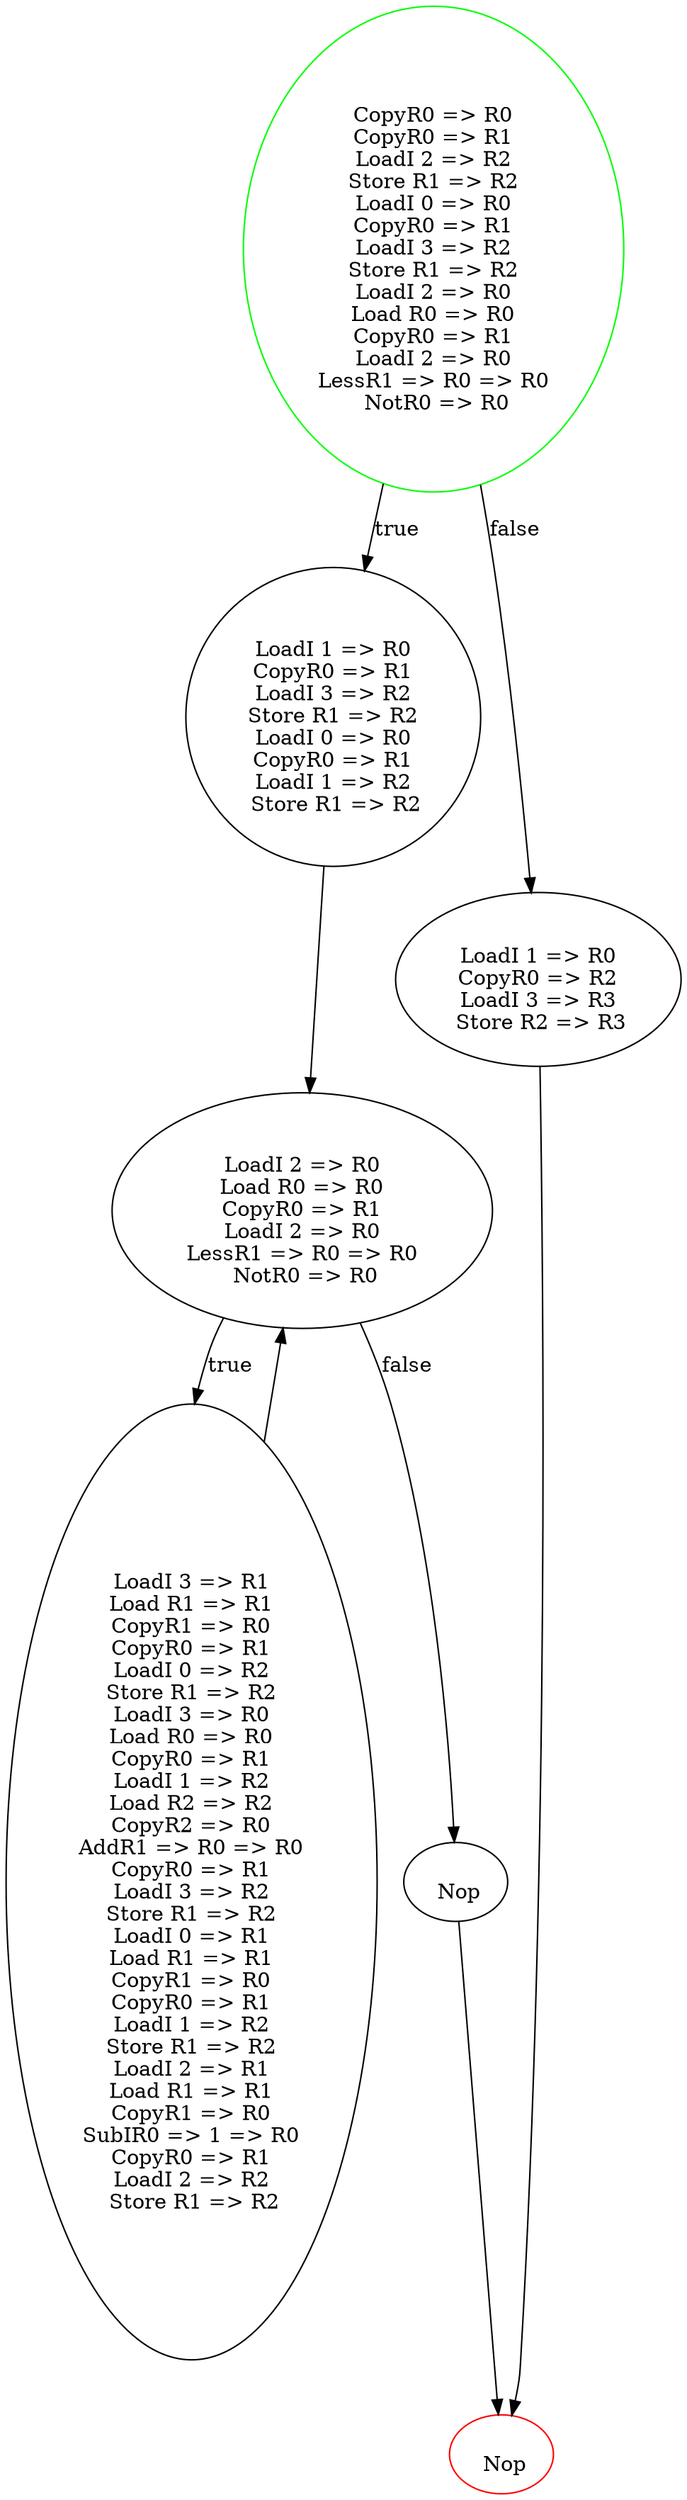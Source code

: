 digraph G {
  // Entry node
  0 [shape=ellipse, color=green];
  // Exit node
  6 [shape=ellipse, color=red];
  0 [label=" \n CopyR0 => R0 \n CopyR0 => R1 \n LoadI 2 => R2 \n Store R1 => R2 \n LoadI 0 => R0 \n CopyR0 => R1 \n LoadI 3 => R2 \n Store R1 => R2 \n LoadI 2 => R0 \n Load R0 => R0 \n CopyR0 => R1 \n LoadI 2 => R0 \n LessR1 => R0 => R0 \n NotR0 => R0"];
  1 [label=" \n LoadI 1 => R0 \n CopyR0 => R1 \n LoadI 3 => R2 \n Store R1 => R2 \n LoadI 0 => R0 \n CopyR0 => R1 \n LoadI 1 => R2 \n Store R1 => R2"];
  2 [label=" \n LoadI 2 => R0 \n Load R0 => R0 \n CopyR0 => R1 \n LoadI 2 => R0 \n LessR1 => R0 => R0 \n NotR0 => R0"];
  3 [label=" \n LoadI 3 => R1 \n Load R1 => R1 \n CopyR1 => R0 \n CopyR0 => R1 \n LoadI 0 => R2 \n Store R1 => R2 \n LoadI 3 => R0 \n Load R0 => R0 \n CopyR0 => R1 \n LoadI 1 => R2 \n Load R2 => R2 \n CopyR2 => R0 \n AddR1 => R0 => R0 \n CopyR0 => R1 \n LoadI 3 => R2 \n Store R1 => R2 \n LoadI 0 => R1 \n Load R1 => R1 \n CopyR1 => R0 \n CopyR0 => R1 \n LoadI 1 => R2 \n Store R1 => R2 \n LoadI 2 => R1 \n Load R1 => R1 \n CopyR1 => R0 \n SubIR0 => 1 => R0 \n CopyR0 => R1 \n LoadI 2 => R2 \n Store R1 => R2"];
  4 [label=" \n Nop"];
  5 [label=" \n LoadI 1 => R0 \n CopyR0 => R2 \n LoadI 3 => R3 \n Store R2 => R3"];
  6 [label=" \n Nop"];
0 -> 1 [label="true"];
0 -> 5 [label="false"];1 -> 2;
2 -> 3 [label="true"];
2 -> 4 [label="false"];3 -> 2;
4 -> 6;
5 -> 6;
}
